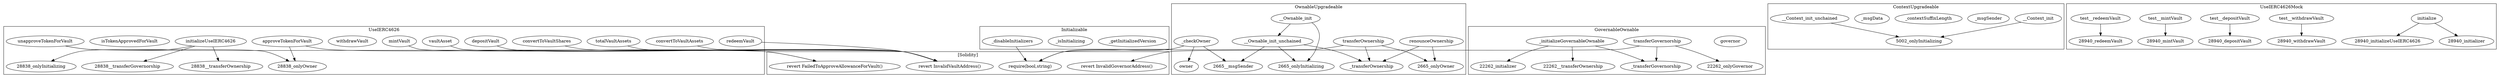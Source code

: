 strict digraph {
subgraph cluster_28838_UseIERC4626 {
label = "UseIERC4626"
"28838_convertToVaultAssets" [label="convertToVaultAssets"]
"28838_totalVaultAssets" [label="totalVaultAssets"]
"28838_convertToVaultShares" [label="convertToVaultShares"]
"28838_initializeUseIERC4626" [label="initializeUseIERC4626"]
"28838_depositVault" [label="depositVault"]
"28838_unapproveTokenForVault" [label="unapproveTokenForVault"]
"28838_vaultAsset" [label="vaultAsset"]
"28838_withdrawVault" [label="withdrawVault"]
"28838_mintVault" [label="mintVault"]
"28838_redeemVault" [label="redeemVault"]
"28838_isTokenApprovedForVault" [label="isTokenApprovedForVault"]
"28838_approveTokenForVault" [label="approveTokenForVault"]
"28838_approveTokenForVault" -> "28838_onlyOwner"
"28838_initializeUseIERC4626" -> "28838__transferOwnership"
"28838_initializeUseIERC4626" -> "28838_onlyInitializing"
"28838_initializeUseIERC4626" -> "28838__transferGovernorship"
"28838_unapproveTokenForVault" -> "28838_onlyOwner"
}subgraph cluster_2665_OwnableUpgradeable {
label = "OwnableUpgradeable"
"2665_renounceOwnership" [label="renounceOwnership"]
"2665___Ownable_init_unchained" [label="__Ownable_init_unchained"]
"2665_transferOwnership" [label="transferOwnership"]
"2665_owner" [label="owner"]
"2665__transferOwnership" [label="_transferOwnership"]
"2665__checkOwner" [label="_checkOwner"]
"2665___Ownable_init" [label="__Ownable_init"]
"2665___Ownable_init" -> "2665_onlyInitializing"
"2665__checkOwner" -> "2665_owner"
"2665_renounceOwnership" -> "2665__transferOwnership"
"2665___Ownable_init_unchained" -> "2665__msgSender"
"2665___Ownable_init_unchained" -> "2665_onlyInitializing"
"2665__checkOwner" -> "2665__msgSender"
"2665_transferOwnership" -> "2665_onlyOwner"
"2665___Ownable_init" -> "2665___Ownable_init_unchained"
"2665_transferOwnership" -> "2665__transferOwnership"
"2665_renounceOwnership" -> "2665_onlyOwner"
"2665___Ownable_init_unchained" -> "2665__transferOwnership"
}subgraph cluster_5002_ContextUpgradeable {
label = "ContextUpgradeable"
"5002___Context_init" [label="__Context_init"]
"5002__msgSender" [label="_msgSender"]
"5002__contextSuffixLength" [label="_contextSuffixLength"]
"5002__msgData" [label="_msgData"]
"5002___Context_init_unchained" [label="__Context_init_unchained"]
"5002___Context_init" -> "5002_onlyInitializing"
"5002___Context_init_unchained" -> "5002_onlyInitializing"
}subgraph cluster_28940_UseIERC4626Mock {
label = "UseIERC4626Mock"
"28940_initialize" [label="initialize"]
"28940_test__withdrawVault" [label="test__withdrawVault"]
"28940_test__depositVault" [label="test__depositVault"]
"28940_test__mintVault" [label="test__mintVault"]
"28940_test__redeemVault" [label="test__redeemVault"]
"28940_initialize" -> "28940_initializeUseIERC4626"
"28940_test__redeemVault" -> "28940_redeemVault"
"28940_test__depositVault" -> "28940_depositVault"
"28940_test__mintVault" -> "28940_mintVault"
"28940_test__withdrawVault" -> "28940_withdrawVault"
"28940_initialize" -> "28940_initializer"
}subgraph cluster_3088_Initializable {
label = "Initializable"
"3088__getInitializedVersion" [label="_getInitializedVersion"]
"3088__isInitializing" [label="_isInitializing"]
"3088__disableInitializers" [label="_disableInitializers"]
}subgraph cluster_22262_GovernableOwnable {
label = "GovernableOwnable"
"22262_governor" [label="governor"]
"22262__transferGovernorship" [label="_transferGovernorship"]
"22262_transferGovernorship" [label="transferGovernorship"]
"22262__initializeGovernableOwnable" [label="_initializeGovernableOwnable"]
"22262__initializeGovernableOwnable" -> "22262__transferOwnership"
"22262_transferGovernorship" -> "22262_onlyGovernor"
"22262__initializeGovernableOwnable" -> "22262__transferGovernorship"
"22262_transferGovernorship" -> "22262__transferGovernorship"
"22262__initializeGovernableOwnable" -> "22262_initializer"
}subgraph cluster_solidity {
label = "[Solidity]"
"revert InvalidGovernorAddress()" 
"revert FailedToApproveAllowanceForVault()" 
"require(bool,string)" 
"revert InvalidVaultAddress()" 
"28838_mintVault" -> "revert InvalidVaultAddress()"
"28838_unapproveTokenForVault" -> "revert FailedToApproveAllowanceForVault()"
"2665__checkOwner" -> "require(bool,string)"
"28838_depositVault" -> "revert InvalidVaultAddress()"
"28838_redeemVault" -> "revert InvalidVaultAddress()"
"3088__disableInitializers" -> "require(bool,string)"
"28838_convertToVaultShares" -> "revert InvalidVaultAddress()"
"22262_transferGovernorship" -> "revert InvalidGovernorAddress()"
"28838_approveTokenForVault" -> "revert FailedToApproveAllowanceForVault()"
"28838_totalVaultAssets" -> "revert InvalidVaultAddress()"
"2665_transferOwnership" -> "require(bool,string)"
"28838_convertToVaultAssets" -> "revert InvalidVaultAddress()"
"28838_vaultAsset" -> "revert InvalidVaultAddress()"
}
}